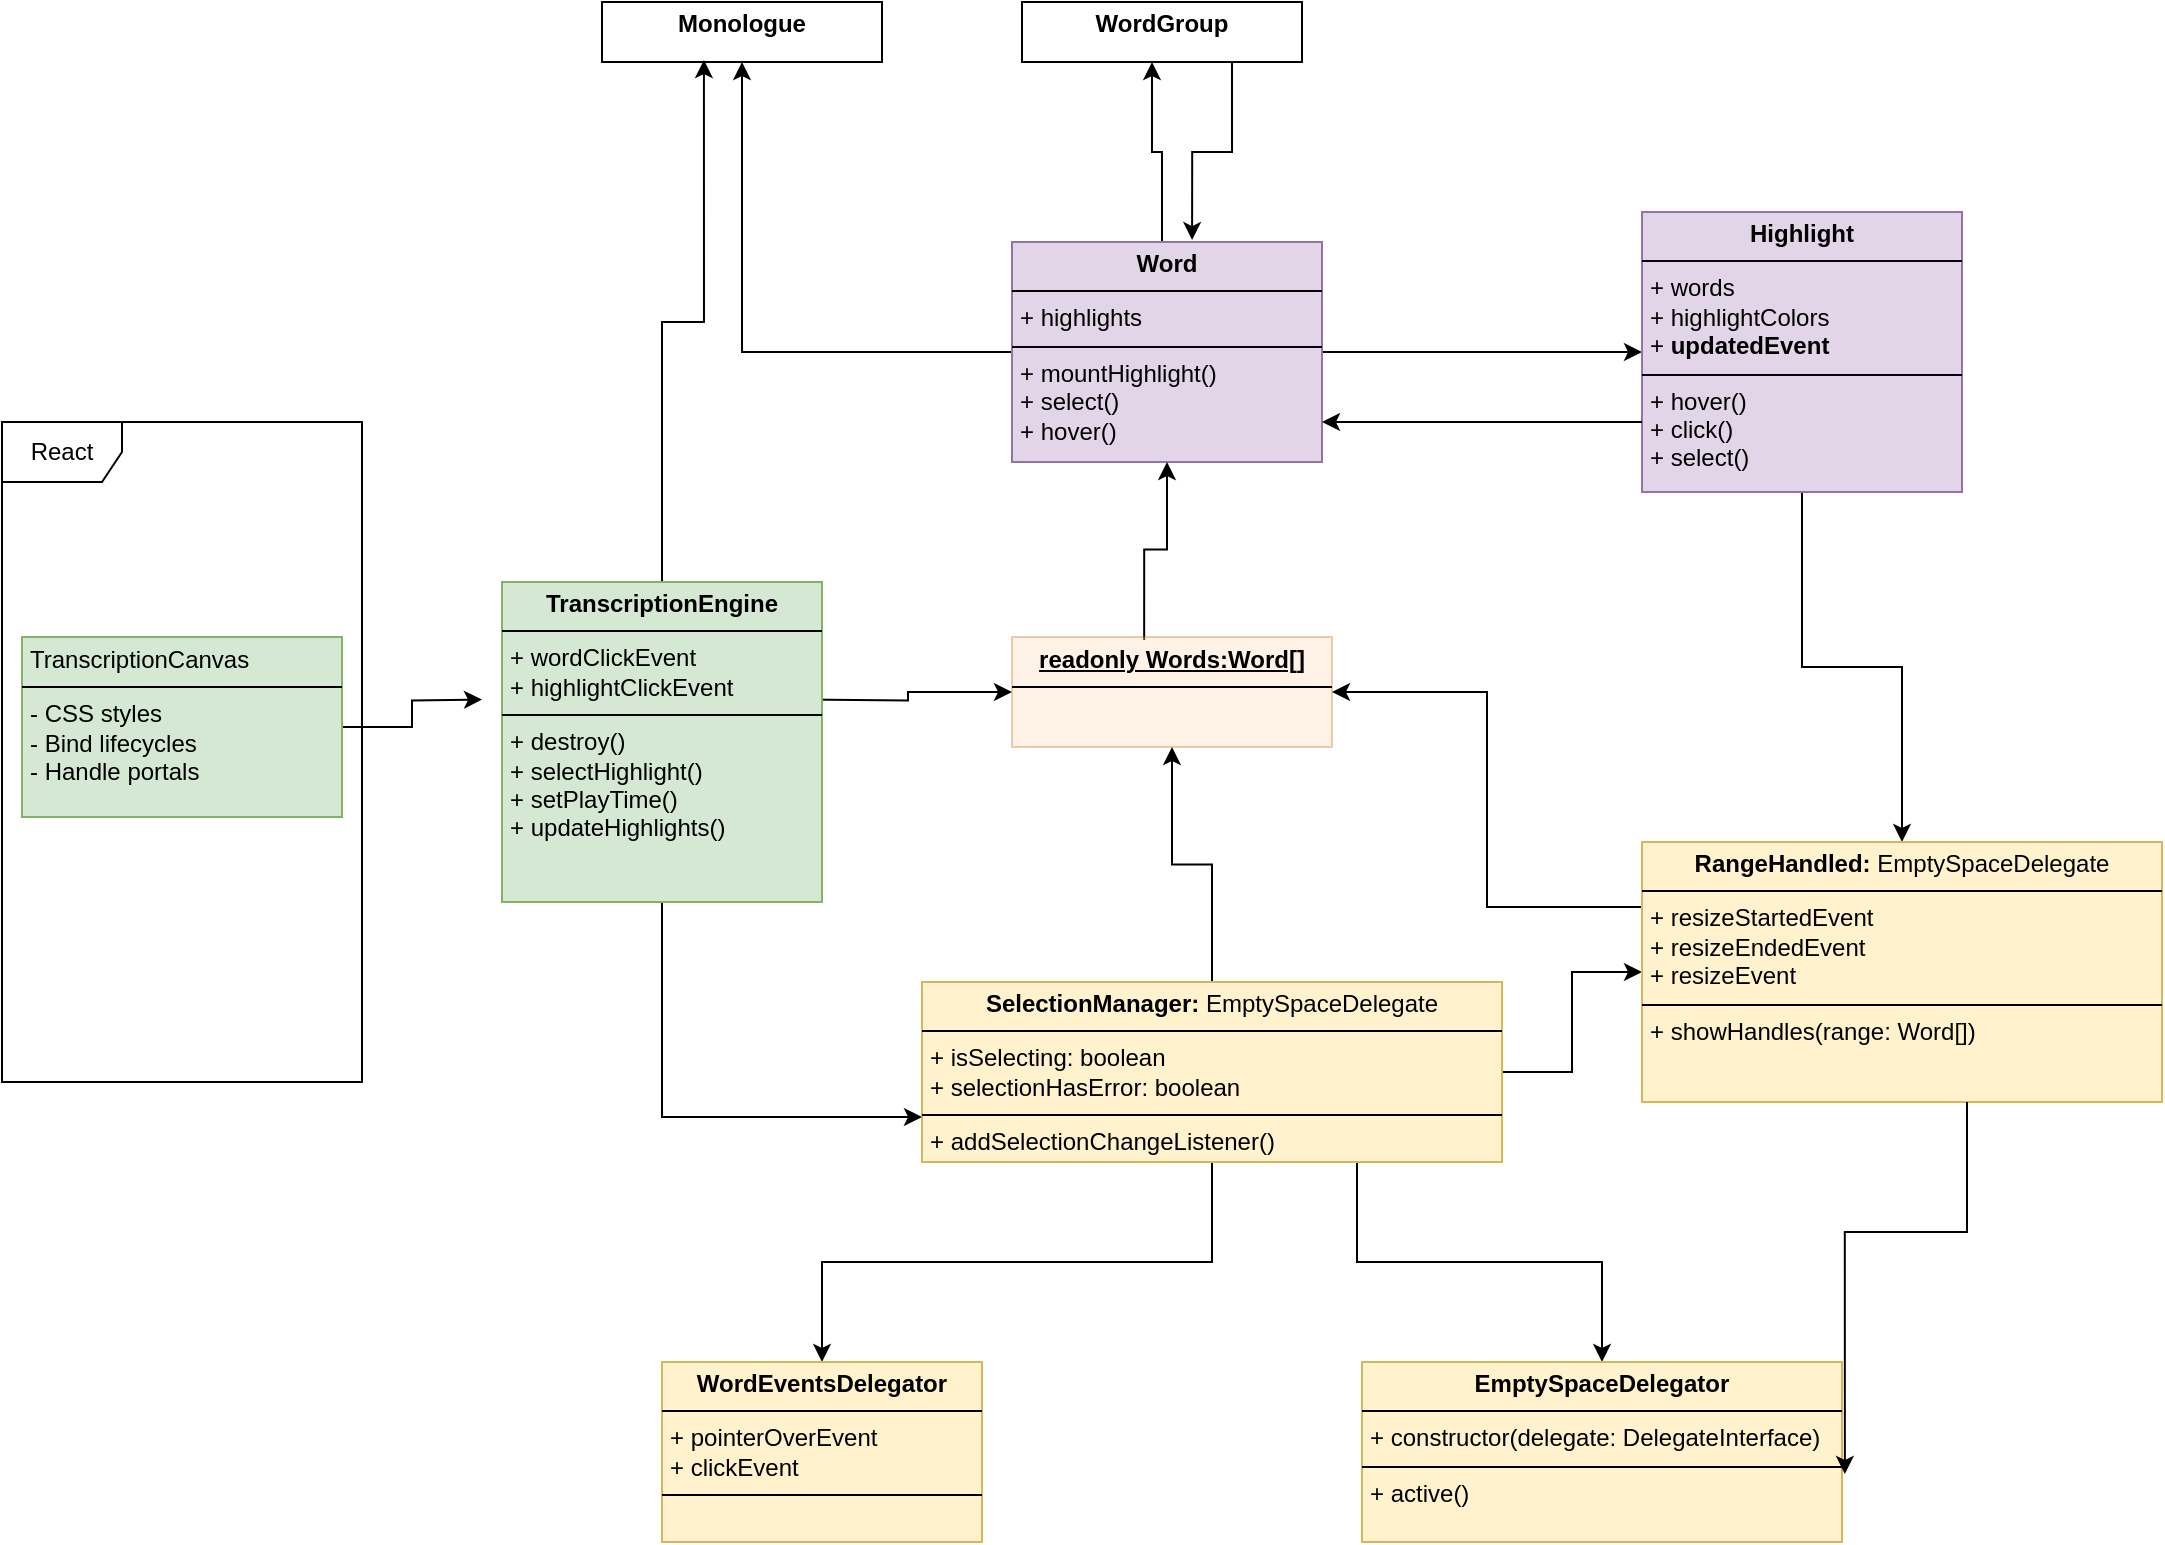 <mxfile version="26.1.0">
  <diagram name="Page-1" id="W23epmoRxir52C7uOG_1">
    <mxGraphModel dx="1173" dy="1167" grid="1" gridSize="10" guides="1" tooltips="1" connect="1" arrows="1" fold="1" page="1" pageScale="1" pageWidth="850" pageHeight="1100" math="0" shadow="0">
      <root>
        <mxCell id="0" />
        <mxCell id="1" parent="0" />
        <mxCell id="h7VdWZ_x1tT9iMLf5sIj-19" style="edgeStyle=orthogonalEdgeStyle;rounded=0;orthogonalLoop=1;jettySize=auto;html=1;" edge="1" parent="1" target="h7VdWZ_x1tT9iMLf5sIj-22">
          <mxGeometry relative="1" as="geometry">
            <mxPoint x="550" y="598.8" as="sourcePoint" />
            <mxPoint x="662.5" y="605" as="targetPoint" />
          </mxGeometry>
        </mxCell>
        <mxCell id="h7VdWZ_x1tT9iMLf5sIj-13" style="edgeStyle=orthogonalEdgeStyle;rounded=0;orthogonalLoop=1;jettySize=auto;html=1;exitX=0;exitY=0.5;exitDx=0;exitDy=0;entryX=0.5;entryY=1;entryDx=0;entryDy=0;" edge="1" parent="1" source="h7VdWZ_x1tT9iMLf5sIj-6" target="h7VdWZ_x1tT9iMLf5sIj-8">
          <mxGeometry relative="1" as="geometry" />
        </mxCell>
        <mxCell id="h7VdWZ_x1tT9iMLf5sIj-14" style="edgeStyle=orthogonalEdgeStyle;rounded=0;orthogonalLoop=1;jettySize=auto;html=1;exitX=0.5;exitY=0;exitDx=0;exitDy=0;" edge="1" parent="1" source="h7VdWZ_x1tT9iMLf5sIj-6" target="h7VdWZ_x1tT9iMLf5sIj-11">
          <mxGeometry relative="1" as="geometry">
            <Array as="points">
              <mxPoint x="730" y="370" />
              <mxPoint x="730" y="325" />
              <mxPoint x="725" y="325" />
            </Array>
          </mxGeometry>
        </mxCell>
        <mxCell id="h7VdWZ_x1tT9iMLf5sIj-33" style="edgeStyle=orthogonalEdgeStyle;rounded=0;orthogonalLoop=1;jettySize=auto;html=1;" edge="1" parent="1" source="h7VdWZ_x1tT9iMLf5sIj-6" target="h7VdWZ_x1tT9iMLf5sIj-28">
          <mxGeometry relative="1" as="geometry" />
        </mxCell>
        <mxCell id="h7VdWZ_x1tT9iMLf5sIj-6" value="&lt;p style=&quot;margin:0px;margin-top:4px;text-align:center;&quot;&gt;&lt;b&gt;Word&lt;/b&gt;&lt;/p&gt;&lt;hr size=&quot;1&quot; style=&quot;border-style:solid;&quot;&gt;&lt;p style=&quot;margin:0px;margin-left:4px;&quot;&gt;+ highlights&lt;/p&gt;&lt;hr size=&quot;1&quot; style=&quot;border-style:solid;&quot;&gt;&lt;p style=&quot;margin:0px;margin-left:4px;&quot;&gt;+ mountHighlight()&lt;/p&gt;&lt;p style=&quot;margin:0px;margin-left:4px;&quot;&gt;+ select()&lt;br&gt;+ hover()&lt;/p&gt;&lt;p style=&quot;margin:0px;margin-left:4px;&quot;&gt;&lt;br&gt;&lt;/p&gt;" style="verticalAlign=top;align=left;overflow=fill;html=1;whiteSpace=wrap;fillColor=#e1d5e7;strokeColor=#9673a6;" vertex="1" parent="1">
          <mxGeometry x="655" y="370" width="155" height="110" as="geometry" />
        </mxCell>
        <mxCell id="h7VdWZ_x1tT9iMLf5sIj-8" value="&lt;p style=&quot;margin:0px;margin-top:4px;text-align:center;&quot;&gt;&lt;b&gt;Monologue&lt;/b&gt;&lt;/p&gt;" style="verticalAlign=top;align=left;overflow=fill;html=1;whiteSpace=wrap;" vertex="1" parent="1">
          <mxGeometry x="450" y="250" width="140" height="30" as="geometry" />
        </mxCell>
        <mxCell id="h7VdWZ_x1tT9iMLf5sIj-11" value="&lt;p style=&quot;margin:0px;margin-top:4px;text-align:center;&quot;&gt;&lt;b&gt;WordGroup&lt;/b&gt;&lt;/p&gt;" style="verticalAlign=top;align=left;overflow=fill;html=1;whiteSpace=wrap;" vertex="1" parent="1">
          <mxGeometry x="660" y="250" width="140" height="30" as="geometry" />
        </mxCell>
        <mxCell id="h7VdWZ_x1tT9iMLf5sIj-15" style="edgeStyle=orthogonalEdgeStyle;rounded=0;orthogonalLoop=1;jettySize=auto;html=1;entryX=0.364;entryY=0.967;entryDx=0;entryDy=0;entryPerimeter=0;" edge="1" parent="1" source="h7VdWZ_x1tT9iMLf5sIj-42" target="h7VdWZ_x1tT9iMLf5sIj-8">
          <mxGeometry relative="1" as="geometry">
            <mxPoint x="470" y="527.5" as="sourcePoint" />
          </mxGeometry>
        </mxCell>
        <mxCell id="h7VdWZ_x1tT9iMLf5sIj-20" style="edgeStyle=orthogonalEdgeStyle;rounded=0;orthogonalLoop=1;jettySize=auto;html=1;" edge="1" parent="1" source="h7VdWZ_x1tT9iMLf5sIj-16" target="h7VdWZ_x1tT9iMLf5sIj-22">
          <mxGeometry relative="1" as="geometry">
            <mxPoint x="732.5" y="625" as="targetPoint" />
          </mxGeometry>
        </mxCell>
        <mxCell id="h7VdWZ_x1tT9iMLf5sIj-26" style="edgeStyle=orthogonalEdgeStyle;rounded=0;orthogonalLoop=1;jettySize=auto;html=1;" edge="1" parent="1" source="h7VdWZ_x1tT9iMLf5sIj-16" target="h7VdWZ_x1tT9iMLf5sIj-23">
          <mxGeometry relative="1" as="geometry" />
        </mxCell>
        <mxCell id="h7VdWZ_x1tT9iMLf5sIj-27" style="edgeStyle=orthogonalEdgeStyle;rounded=0;orthogonalLoop=1;jettySize=auto;html=1;exitX=0.75;exitY=1;exitDx=0;exitDy=0;" edge="1" parent="1" source="h7VdWZ_x1tT9iMLf5sIj-16" target="h7VdWZ_x1tT9iMLf5sIj-25">
          <mxGeometry relative="1" as="geometry" />
        </mxCell>
        <mxCell id="h7VdWZ_x1tT9iMLf5sIj-30" style="edgeStyle=orthogonalEdgeStyle;rounded=0;orthogonalLoop=1;jettySize=auto;html=1;" edge="1" parent="1" source="h7VdWZ_x1tT9iMLf5sIj-16" target="h7VdWZ_x1tT9iMLf5sIj-29">
          <mxGeometry relative="1" as="geometry" />
        </mxCell>
        <mxCell id="h7VdWZ_x1tT9iMLf5sIj-16" value="&lt;p style=&quot;margin:0px;margin-top:4px;text-align:center;&quot;&gt;&lt;b&gt;SelectionManager:&amp;nbsp;&lt;/b&gt;&lt;span style=&quot;background-color: transparent; color: light-dark(rgb(0, 0, 0), rgb(255, 255, 255)); text-align: left;&quot;&gt;EmptySpaceDelegate&lt;/span&gt;&lt;/p&gt;&lt;hr size=&quot;1&quot; style=&quot;border-style:solid;&quot;&gt;&lt;p style=&quot;margin:0px;margin-left:4px;&quot;&gt;+ isSelecting: boolean&lt;/p&gt;&lt;p style=&quot;margin:0px;margin-left:4px;&quot;&gt;+ selectionHasError: boolean&lt;/p&gt;&lt;hr size=&quot;1&quot; style=&quot;border-style:solid;&quot;&gt;&lt;p style=&quot;margin:0px;margin-left:4px;&quot;&gt;+ addSelectionChangeListener()&lt;/p&gt;" style="verticalAlign=top;align=left;overflow=fill;html=1;whiteSpace=wrap;fillColor=#fff2cc;strokeColor=#d6b656;" vertex="1" parent="1">
          <mxGeometry x="610" y="740" width="290" height="90" as="geometry" />
        </mxCell>
        <mxCell id="h7VdWZ_x1tT9iMLf5sIj-21" style="edgeStyle=orthogonalEdgeStyle;rounded=0;orthogonalLoop=1;jettySize=auto;html=1;exitX=0.413;exitY=0.027;exitDx=0;exitDy=0;exitPerimeter=0;" edge="1" parent="1" source="h7VdWZ_x1tT9iMLf5sIj-22" target="h7VdWZ_x1tT9iMLf5sIj-6">
          <mxGeometry relative="1" as="geometry">
            <mxPoint x="732.5" y="585" as="sourcePoint" />
          </mxGeometry>
        </mxCell>
        <mxCell id="h7VdWZ_x1tT9iMLf5sIj-22" value="&lt;p style=&quot;margin:0px;margin-top:4px;text-align:center;text-decoration:underline;&quot;&gt;&lt;b&gt;readonly Words:Word[]&lt;/b&gt;&lt;/p&gt;&lt;hr size=&quot;1&quot; style=&quot;border-style:solid;&quot;&gt;&lt;p style=&quot;margin:0px;margin-left:8px;&quot;&gt;&lt;br&gt;&lt;/p&gt;" style="verticalAlign=top;align=left;overflow=fill;html=1;whiteSpace=wrap;fillColor=#fad7ac;strokeColor=#b46504;opacity=30;" vertex="1" parent="1">
          <mxGeometry x="655" y="567.5" width="160" height="55" as="geometry" />
        </mxCell>
        <mxCell id="h7VdWZ_x1tT9iMLf5sIj-23" value="&lt;p style=&quot;margin:0px;margin-top:4px;text-align:center;&quot;&gt;&lt;b&gt;WordEventsDelegator&lt;/b&gt;&lt;/p&gt;&lt;hr size=&quot;1&quot; style=&quot;border-style:solid;&quot;&gt;&lt;p style=&quot;margin:0px;margin-left:4px;&quot;&gt;+ pointerOverEvent&lt;/p&gt;&lt;p style=&quot;margin:0px;margin-left:4px;&quot;&gt;+ clickEvent&lt;/p&gt;&lt;hr size=&quot;1&quot; style=&quot;border-style:solid;&quot;&gt;&lt;p style=&quot;margin:0px;margin-left:4px;&quot;&gt;&lt;br&gt;&lt;/p&gt;" style="verticalAlign=top;align=left;overflow=fill;html=1;whiteSpace=wrap;fillColor=#fff2cc;strokeColor=#d6b656;" vertex="1" parent="1">
          <mxGeometry x="480" y="930" width="160" height="90" as="geometry" />
        </mxCell>
        <mxCell id="h7VdWZ_x1tT9iMLf5sIj-25" value="&lt;p style=&quot;margin:0px;margin-top:4px;text-align:center;&quot;&gt;&lt;b&gt;EmptySpaceDelegator&lt;/b&gt;&lt;/p&gt;&lt;hr size=&quot;1&quot; style=&quot;border-style:solid;&quot;&gt;&lt;p style=&quot;margin:0px;margin-left:4px;&quot;&gt;+ constructor(delegate: DelegateInterface)&lt;/p&gt;&lt;hr size=&quot;1&quot; style=&quot;border-style:solid;&quot;&gt;&lt;p style=&quot;margin:0px;margin-left:4px;&quot;&gt;&lt;span style=&quot;background-color: transparent; color: light-dark(rgb(0, 0, 0), rgb(255, 255, 255));&quot;&gt;+ active()&lt;/span&gt;&lt;/p&gt;&lt;div&gt;&lt;br&gt;&lt;/div&gt;" style="verticalAlign=top;align=left;overflow=fill;html=1;whiteSpace=wrap;fillColor=#fff2cc;strokeColor=#d6b656;" vertex="1" parent="1">
          <mxGeometry x="830" y="930" width="240" height="90" as="geometry" />
        </mxCell>
        <mxCell id="h7VdWZ_x1tT9iMLf5sIj-32" style="edgeStyle=orthogonalEdgeStyle;rounded=0;orthogonalLoop=1;jettySize=auto;html=1;" edge="1" parent="1" source="h7VdWZ_x1tT9iMLf5sIj-28" target="h7VdWZ_x1tT9iMLf5sIj-29">
          <mxGeometry relative="1" as="geometry" />
        </mxCell>
        <mxCell id="h7VdWZ_x1tT9iMLf5sIj-28" value="&lt;p style=&quot;margin:0px;margin-top:4px;text-align:center;&quot;&gt;&lt;b&gt;Highlight&lt;/b&gt;&lt;/p&gt;&lt;hr size=&quot;1&quot; style=&quot;border-style:solid;&quot;&gt;&lt;p style=&quot;margin:0px;margin-left:4px;&quot;&gt;+ words&lt;/p&gt;&lt;p style=&quot;margin:0px;margin-left:4px;&quot;&gt;+ highlightColors&lt;/p&gt;&lt;p style=&quot;margin:0px;margin-left:4px;&quot;&gt;+ &lt;b&gt;updatedEvent&lt;/b&gt;&lt;/p&gt;&lt;hr size=&quot;1&quot; style=&quot;border-style:solid;&quot;&gt;&lt;p style=&quot;margin:0px;margin-left:4px;&quot;&gt;+ hover()&lt;br&gt;+ click()&lt;br&gt;+ select()&lt;/p&gt;" style="verticalAlign=top;align=left;overflow=fill;html=1;whiteSpace=wrap;fillColor=#e1d5e7;strokeColor=#9673a6;" vertex="1" parent="1">
          <mxGeometry x="970" y="355" width="160" height="140" as="geometry" />
        </mxCell>
        <mxCell id="h7VdWZ_x1tT9iMLf5sIj-37" style="edgeStyle=orthogonalEdgeStyle;rounded=0;orthogonalLoop=1;jettySize=auto;html=1;exitX=0;exitY=0.25;exitDx=0;exitDy=0;entryX=1;entryY=0.5;entryDx=0;entryDy=0;" edge="1" parent="1" source="h7VdWZ_x1tT9iMLf5sIj-29" target="h7VdWZ_x1tT9iMLf5sIj-22">
          <mxGeometry relative="1" as="geometry" />
        </mxCell>
        <mxCell id="h7VdWZ_x1tT9iMLf5sIj-29" value="&lt;p style=&quot;margin:0px;margin-top:4px;text-align:center;&quot;&gt;&lt;b&gt;RangeHandled&lt;/b&gt;&lt;b style=&quot;background-color: transparent; color: light-dark(rgb(0, 0, 0), rgb(255, 255, 255));&quot;&gt;:&amp;nbsp;&lt;/b&gt;&lt;span style=&quot;background-color: transparent; color: light-dark(rgb(0, 0, 0), rgb(255, 255, 255)); text-align: left;&quot;&gt;EmptySpaceDelegate&lt;/span&gt;&lt;/p&gt;&lt;hr size=&quot;1&quot; style=&quot;border-style:solid;&quot;&gt;&lt;p style=&quot;margin:0px;margin-left:4px;&quot;&gt;+ resizeStartedEvent&lt;/p&gt;&lt;p style=&quot;margin:0px;margin-left:4px;&quot;&gt;+ resizeEndedEvent&lt;/p&gt;&lt;p style=&quot;margin:0px;margin-left:4px;&quot;&gt;+ resizeEvent&lt;/p&gt;&lt;hr size=&quot;1&quot; style=&quot;border-style:solid;&quot;&gt;&lt;p style=&quot;margin:0px;margin-left:4px;&quot;&gt;+ showHandles(range: Word[])&lt;/p&gt;" style="verticalAlign=top;align=left;overflow=fill;html=1;whiteSpace=wrap;fillColor=#fff2cc;strokeColor=#d6b656;" vertex="1" parent="1">
          <mxGeometry x="970" y="670" width="260" height="130" as="geometry" />
        </mxCell>
        <mxCell id="h7VdWZ_x1tT9iMLf5sIj-31" style="edgeStyle=orthogonalEdgeStyle;rounded=0;orthogonalLoop=1;jettySize=auto;html=1;entryX=1.006;entryY=0.622;entryDx=0;entryDy=0;entryPerimeter=0;exitX=0.625;exitY=1;exitDx=0;exitDy=0;exitPerimeter=0;" edge="1" parent="1" source="h7VdWZ_x1tT9iMLf5sIj-29" target="h7VdWZ_x1tT9iMLf5sIj-25">
          <mxGeometry relative="1" as="geometry" />
        </mxCell>
        <mxCell id="h7VdWZ_x1tT9iMLf5sIj-34" style="edgeStyle=orthogonalEdgeStyle;rounded=0;orthogonalLoop=1;jettySize=auto;html=1;exitX=0;exitY=0.75;exitDx=0;exitDy=0;entryX=1;entryY=0.818;entryDx=0;entryDy=0;entryPerimeter=0;" edge="1" parent="1" source="h7VdWZ_x1tT9iMLf5sIj-28" target="h7VdWZ_x1tT9iMLf5sIj-6">
          <mxGeometry relative="1" as="geometry" />
        </mxCell>
        <mxCell id="h7VdWZ_x1tT9iMLf5sIj-35" style="edgeStyle=orthogonalEdgeStyle;rounded=0;orthogonalLoop=1;jettySize=auto;html=1;exitX=0.75;exitY=1;exitDx=0;exitDy=0;entryX=0.581;entryY=-0.009;entryDx=0;entryDy=0;entryPerimeter=0;" edge="1" parent="1" source="h7VdWZ_x1tT9iMLf5sIj-11" target="h7VdWZ_x1tT9iMLf5sIj-6">
          <mxGeometry relative="1" as="geometry">
            <mxPoint x="750" y="380" as="targetPoint" />
          </mxGeometry>
        </mxCell>
        <mxCell id="h7VdWZ_x1tT9iMLf5sIj-41" style="edgeStyle=orthogonalEdgeStyle;rounded=0;orthogonalLoop=1;jettySize=auto;html=1;" edge="1" parent="1" source="h7VdWZ_x1tT9iMLf5sIj-38">
          <mxGeometry relative="1" as="geometry">
            <mxPoint x="390" y="598.8" as="targetPoint" />
          </mxGeometry>
        </mxCell>
        <mxCell id="h7VdWZ_x1tT9iMLf5sIj-38" value="&lt;p style=&quot;margin:0px;margin-top:4px;text-align:center;&quot;&gt;&lt;/p&gt;&lt;p style=&quot;margin:0px;margin-left:4px;&quot;&gt;&lt;span style=&quot;text-align: center; background-color: transparent; color: light-dark(rgb(0, 0, 0), rgb(255, 255, 255));&quot;&gt;TranscriptionCanvas&lt;/span&gt;&lt;/p&gt;&lt;hr size=&quot;1&quot; style=&quot;border-style:solid;&quot;&gt;&lt;p style=&quot;margin:0px;margin-left:4px;&quot;&gt;- CSS styles&amp;nbsp;&lt;/p&gt;&lt;p style=&quot;margin:0px;margin-left:4px;&quot;&gt;- Bind lifecycles&lt;/p&gt;&lt;p style=&quot;margin:0px;margin-left:4px;&quot;&gt;- Handle portals&lt;/p&gt;" style="verticalAlign=top;align=left;overflow=fill;html=1;whiteSpace=wrap;fillColor=#d5e8d4;strokeColor=#82b366;" vertex="1" parent="1">
          <mxGeometry x="160" y="567.5" width="160" height="90" as="geometry" />
        </mxCell>
        <mxCell id="h7VdWZ_x1tT9iMLf5sIj-39" value="React" style="shape=umlFrame;whiteSpace=wrap;html=1;pointerEvents=0;" vertex="1" parent="1">
          <mxGeometry x="150" y="460" width="180" height="330" as="geometry" />
        </mxCell>
        <mxCell id="h7VdWZ_x1tT9iMLf5sIj-43" style="edgeStyle=orthogonalEdgeStyle;rounded=0;orthogonalLoop=1;jettySize=auto;html=1;exitX=0.5;exitY=1;exitDx=0;exitDy=0;entryX=0;entryY=0.75;entryDx=0;entryDy=0;" edge="1" parent="1" source="h7VdWZ_x1tT9iMLf5sIj-42" target="h7VdWZ_x1tT9iMLf5sIj-16">
          <mxGeometry relative="1" as="geometry" />
        </mxCell>
        <mxCell id="h7VdWZ_x1tT9iMLf5sIj-42" value="&lt;p style=&quot;margin:0px;margin-top:4px;text-align:center;&quot;&gt;&lt;b&gt;TranscriptionEngine&lt;/b&gt;&lt;/p&gt;&lt;hr size=&quot;1&quot; style=&quot;border-style:solid;&quot;&gt;&lt;p style=&quot;margin:0px;margin-left:4px;&quot;&gt;+ wordClickEvent&lt;/p&gt;&lt;p style=&quot;margin:0px;margin-left:4px;&quot;&gt;+ highlightClickEvent&lt;/p&gt;&lt;hr size=&quot;1&quot; style=&quot;border-style:solid;&quot;&gt;&lt;p style=&quot;margin:0px;margin-left:4px;&quot;&gt;+ destroy()&lt;/p&gt;&lt;p style=&quot;margin:0px;margin-left:4px;&quot;&gt;+ selectHighlight()&lt;/p&gt;&lt;p style=&quot;margin:0px;margin-left:4px;&quot;&gt;+ setPlayTime()&lt;/p&gt;&lt;p style=&quot;margin:0px;margin-left:4px;&quot;&gt;+ updateHighlights()&lt;/p&gt;" style="verticalAlign=top;align=left;overflow=fill;html=1;whiteSpace=wrap;fillColor=#d5e8d4;strokeColor=#82b366;" vertex="1" parent="1">
          <mxGeometry x="400" y="540" width="160" height="160" as="geometry" />
        </mxCell>
      </root>
    </mxGraphModel>
  </diagram>
</mxfile>
